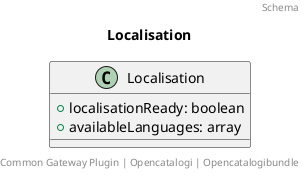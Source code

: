 @startuml
title: Localisation
footer: Common Gateway Plugin | Opencatalogi | Opencatalogibundle 
header: Schema

class Localisation {
  + localisationReady: boolean
  + availableLanguages: array
}
@enduml
